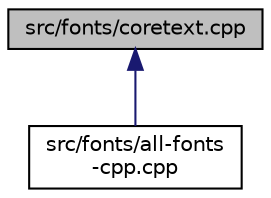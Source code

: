 digraph "src/fonts/coretext.cpp"
{
 // LATEX_PDF_SIZE
  edge [fontname="Helvetica",fontsize="10",labelfontname="Helvetica",labelfontsize="10"];
  node [fontname="Helvetica",fontsize="10",shape=record];
  Node1 [label="src/fonts/coretext.cpp",height=0.2,width=0.4,color="black", fillcolor="grey75", style="filled", fontcolor="black",tooltip=" "];
  Node1 -> Node2 [dir="back",color="midnightblue",fontsize="10",style="solid",fontname="Helvetica"];
  Node2 [label="src/fonts/all-fonts\l-cpp.cpp",height=0.2,width=0.4,color="black", fillcolor="white", style="filled",URL="$all-fonts-cpp_8cpp.html",tooltip=" "];
}
